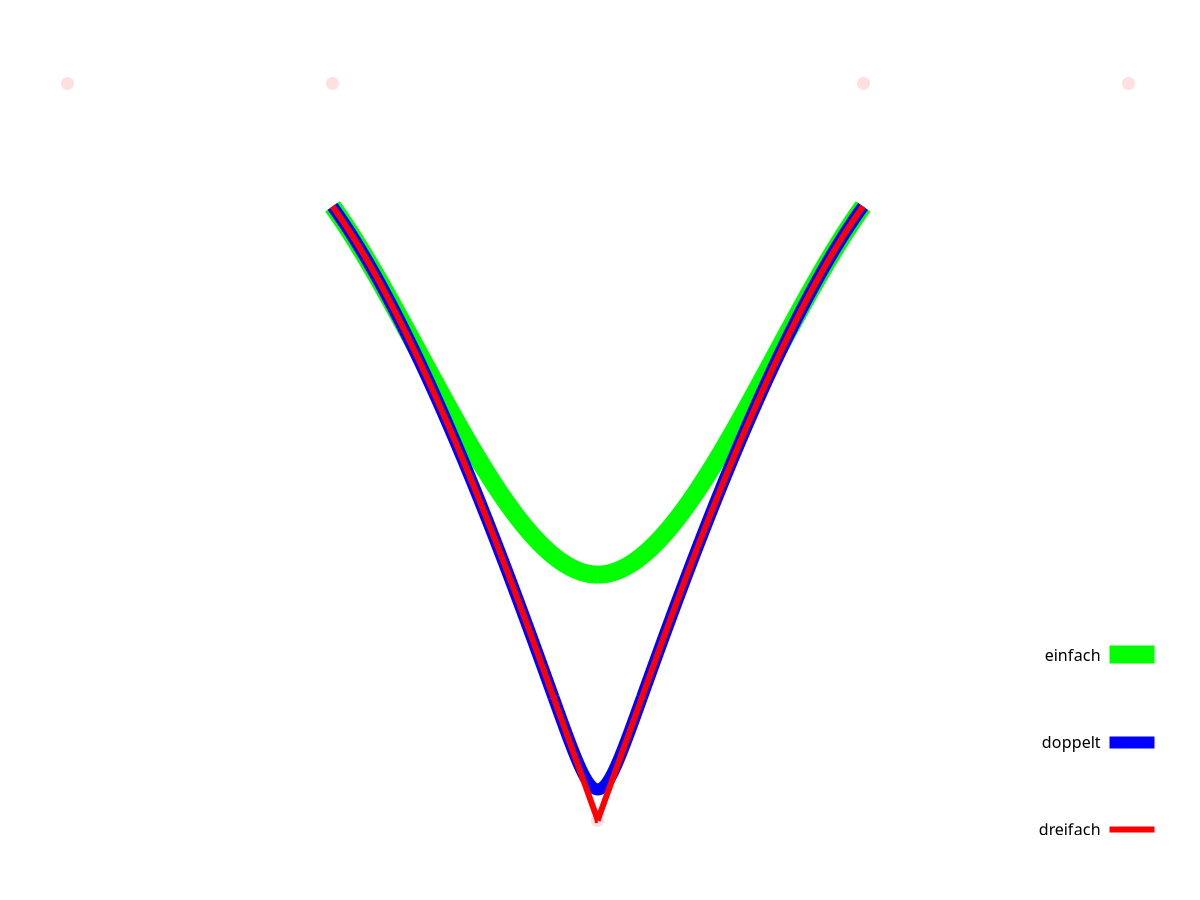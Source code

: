 set terminal cairolatex pdf color dashed linewidth 1 size 18cm, 6cm
set output 'gp_kurveBSplinePunkteMehrfach.tex'
set xrange [ -1 : 25 ]
set yrange [ -1 : 13 ]
set border 0
#set xlabel '$x$'
#set ylabel '$y$' norotate
set notics
#set grid
set key right bottom spacing 4
#set nokey
plot '-' with points pt 7 ps 2 lc rgb "#ffdfdf" notitle, \
     '-' with lines lt 1 lw 18 lc rgb "#00ff00" smooth bezier title 'einfach', \
     '-' with lines lt 1 lw 18 lc rgb "#00ff00" smooth bezier notitle, \
     '-' with lines lt 1 lw 12 lc rgb "#0000ff" smooth bezier title 'doppelt', \
     '-' with lines lt 1 lw 12 lc rgb "#0000ff" smooth bezier notitle, \
     '-' with lines lt 1 lw 12 lc rgb "#0000ff" smooth bezier notitle, \
     '-' with lines lt 1 lw 6 lc rgb "#ff0000" smooth bezier \
     title 'dreifach', \
     '-' with lines lt 1 lw 6 lc rgb "#ff0000" smooth bezier notitle, \
     '-' with lines lt 1 lw 6 lc rgb "#ff0000" smooth bezier notitle, \
     '-' with lines lt 1 lw 6 lc rgb "#ff0000" smooth bezier notitle, \
     '-' with points notitle
0 12
6 12
12 0
18 12
24 12
e
6 10
8 8
10 4
12 4
e
12 4
14 4
16 8
18 10
e
6 10
8 8
10 4
11 2
e
11 2
12 0
12 0
13 2
e
13 2
14 4
16 8
18 10
e
6 10
8 8
10 4
11 2
e
11 2
12 0
12 0
12 0
e
12 0
12 0
12 0
13 2
e
13 2
14 4
16 8
18 10
e
1000 1000 # dummy
e
set output
